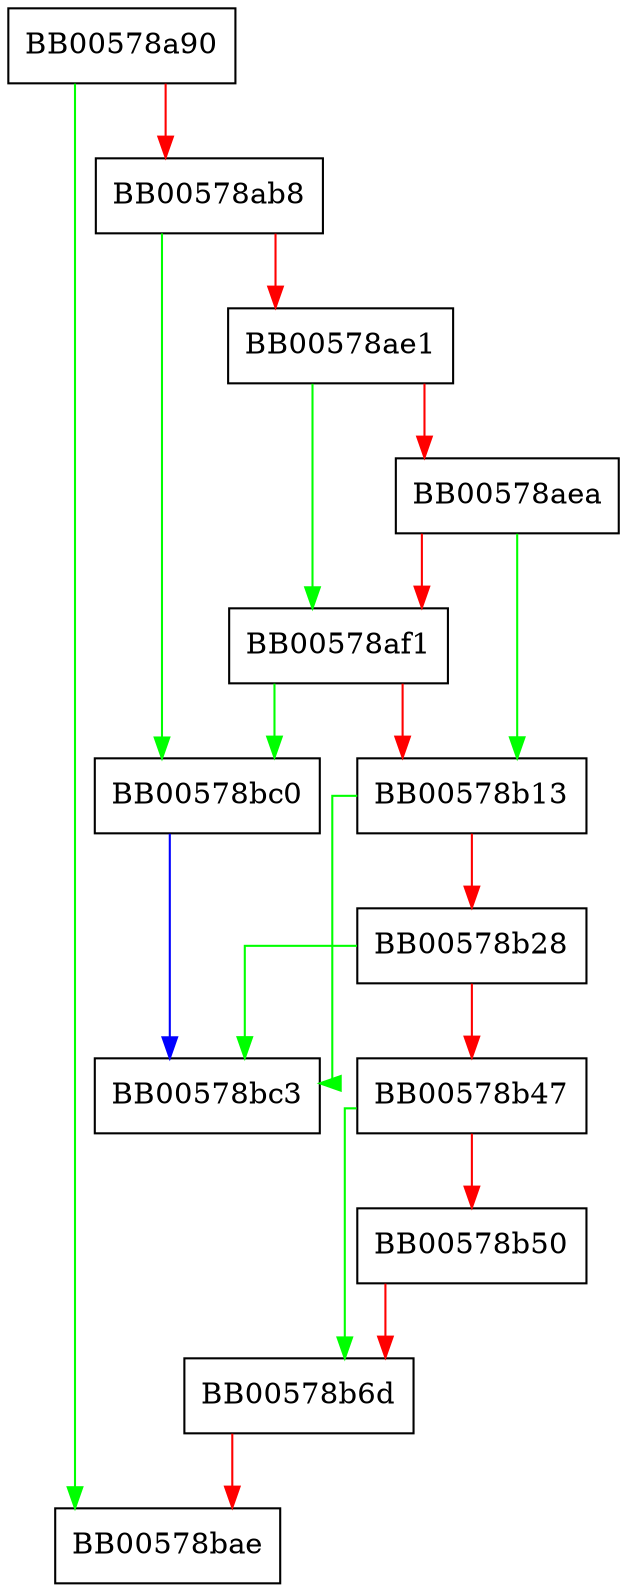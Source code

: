 digraph SCT_CTX_set1_pubkey {
  node [shape="box"];
  graph [splines=ortho];
  BB00578a90 -> BB00578bae [color="green"];
  BB00578a90 -> BB00578ab8 [color="red"];
  BB00578ab8 -> BB00578bc0 [color="green"];
  BB00578ab8 -> BB00578ae1 [color="red"];
  BB00578ae1 -> BB00578af1 [color="green"];
  BB00578ae1 -> BB00578aea [color="red"];
  BB00578aea -> BB00578b13 [color="green"];
  BB00578aea -> BB00578af1 [color="red"];
  BB00578af1 -> BB00578bc0 [color="green"];
  BB00578af1 -> BB00578b13 [color="red"];
  BB00578b13 -> BB00578bc3 [color="green"];
  BB00578b13 -> BB00578b28 [color="red"];
  BB00578b28 -> BB00578bc3 [color="green"];
  BB00578b28 -> BB00578b47 [color="red"];
  BB00578b47 -> BB00578b6d [color="green"];
  BB00578b47 -> BB00578b50 [color="red"];
  BB00578b50 -> BB00578b6d [color="red"];
  BB00578b6d -> BB00578bae [color="red"];
  BB00578bc0 -> BB00578bc3 [color="blue"];
}